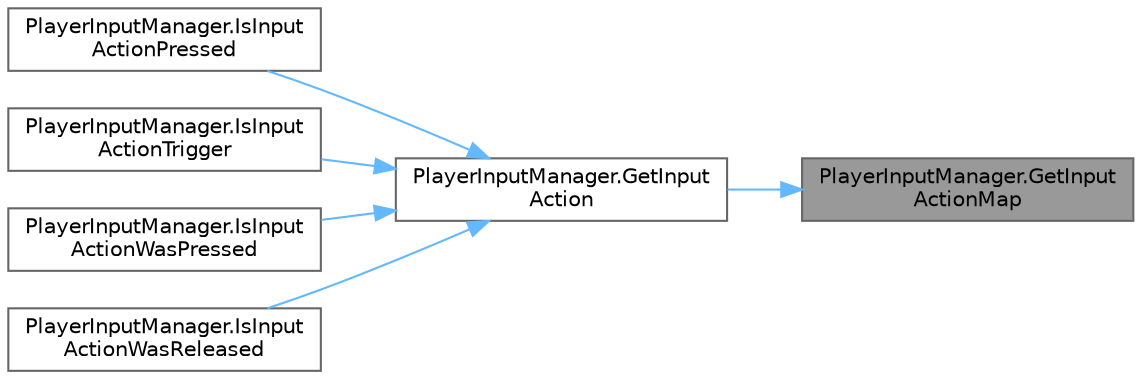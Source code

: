 digraph "PlayerInputManager.GetInputActionMap"
{
 // LATEX_PDF_SIZE
  bgcolor="transparent";
  edge [fontname=Helvetica,fontsize=10,labelfontname=Helvetica,labelfontsize=10];
  node [fontname=Helvetica,fontsize=10,shape=box,height=0.2,width=0.4];
  rankdir="RL";
  Node1 [id="Node000001",label="PlayerInputManager.GetInput\lActionMap",height=0.2,width=0.4,color="gray40", fillcolor="grey60", style="filled", fontcolor="black",tooltip="引数InputActionMapを取得"];
  Node1 -> Node2 [id="edge1_Node000001_Node000002",dir="back",color="steelblue1",style="solid",tooltip=" "];
  Node2 [id="Node000002",label="PlayerInputManager.GetInput\lAction",height=0.2,width=0.4,color="grey40", fillcolor="white", style="filled",URL="$class_player_input_manager.html#a1620dacc8eae16b7f4b5c677936e224f",tooltip=" "];
  Node2 -> Node3 [id="edge2_Node000002_Node000003",dir="back",color="steelblue1",style="solid",tooltip=" "];
  Node3 [id="Node000003",label="PlayerInputManager.IsInput\lActionPressed",height=0.2,width=0.4,color="grey40", fillcolor="white", style="filled",URL="$class_player_input_manager.html#a3d95b1c0fd72a6e1f1d9870688ba8c70",tooltip="引数InputActionが押され続けているか"];
  Node2 -> Node4 [id="edge3_Node000002_Node000004",dir="back",color="steelblue1",style="solid",tooltip=" "];
  Node4 [id="Node000004",label="PlayerInputManager.IsInput\lActionTrigger",height=0.2,width=0.4,color="grey40", fillcolor="white", style="filled",URL="$class_player_input_manager.html#a3bcf123cc39d1257d538401a98d4b923",tooltip="引数InputActionのトリガー 押された1フレームのみtrueを返す"];
  Node2 -> Node5 [id="edge4_Node000002_Node000005",dir="back",color="steelblue1",style="solid",tooltip=" "];
  Node5 [id="Node000005",label="PlayerInputManager.IsInput\lActionWasPressed",height=0.2,width=0.4,color="grey40", fillcolor="white", style="filled",URL="$class_player_input_manager.html#a6f5aba6b035d17b97c78adf4e179c9cb",tooltip="引数InputActionが押されたか 押された1フレームのみtrueを返す"];
  Node2 -> Node6 [id="edge5_Node000002_Node000006",dir="back",color="steelblue1",style="solid",tooltip=" "];
  Node6 [id="Node000006",label="PlayerInputManager.IsInput\lActionWasReleased",height=0.2,width=0.4,color="grey40", fillcolor="white", style="filled",URL="$class_player_input_manager.html#a6b11b6d6159893b9edc06672dcd86953",tooltip="引数InputActionが離されたか 離された1フレームのみtrueを返す"];
}
